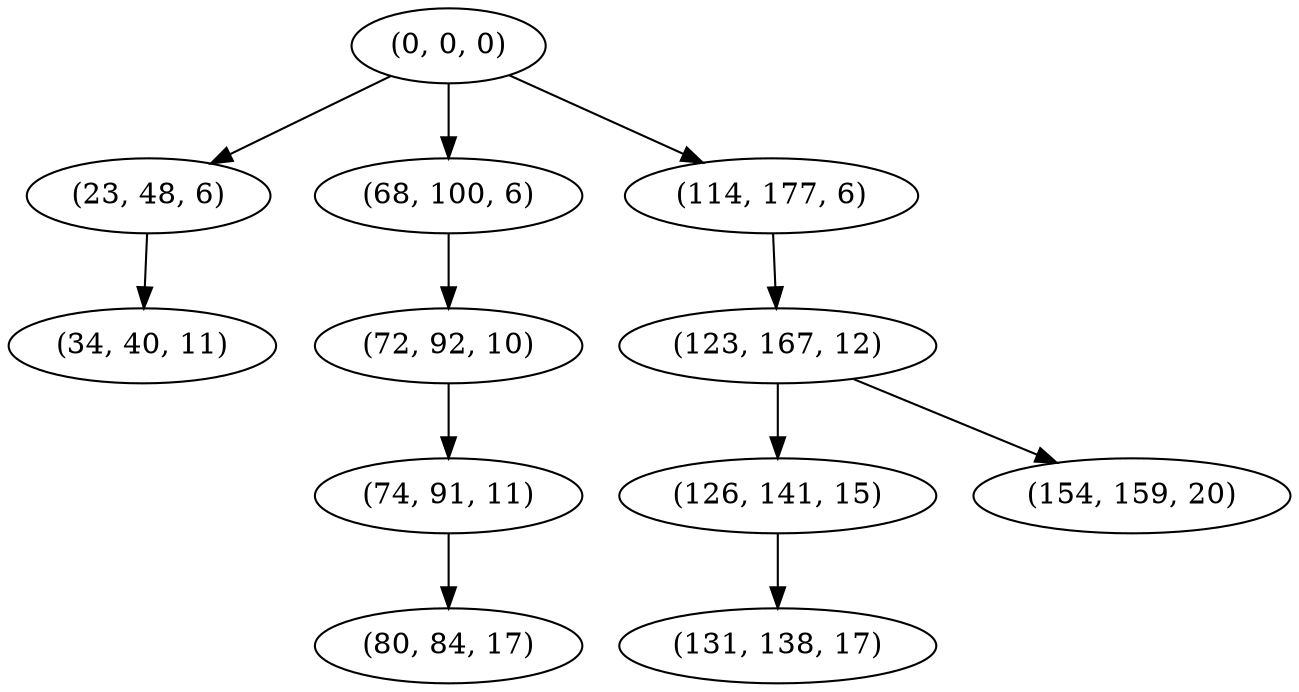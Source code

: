 digraph tree {
    "(0, 0, 0)";
    "(23, 48, 6)";
    "(34, 40, 11)";
    "(68, 100, 6)";
    "(72, 92, 10)";
    "(74, 91, 11)";
    "(80, 84, 17)";
    "(114, 177, 6)";
    "(123, 167, 12)";
    "(126, 141, 15)";
    "(131, 138, 17)";
    "(154, 159, 20)";
    "(0, 0, 0)" -> "(23, 48, 6)";
    "(0, 0, 0)" -> "(68, 100, 6)";
    "(0, 0, 0)" -> "(114, 177, 6)";
    "(23, 48, 6)" -> "(34, 40, 11)";
    "(68, 100, 6)" -> "(72, 92, 10)";
    "(72, 92, 10)" -> "(74, 91, 11)";
    "(74, 91, 11)" -> "(80, 84, 17)";
    "(114, 177, 6)" -> "(123, 167, 12)";
    "(123, 167, 12)" -> "(126, 141, 15)";
    "(123, 167, 12)" -> "(154, 159, 20)";
    "(126, 141, 15)" -> "(131, 138, 17)";
}
